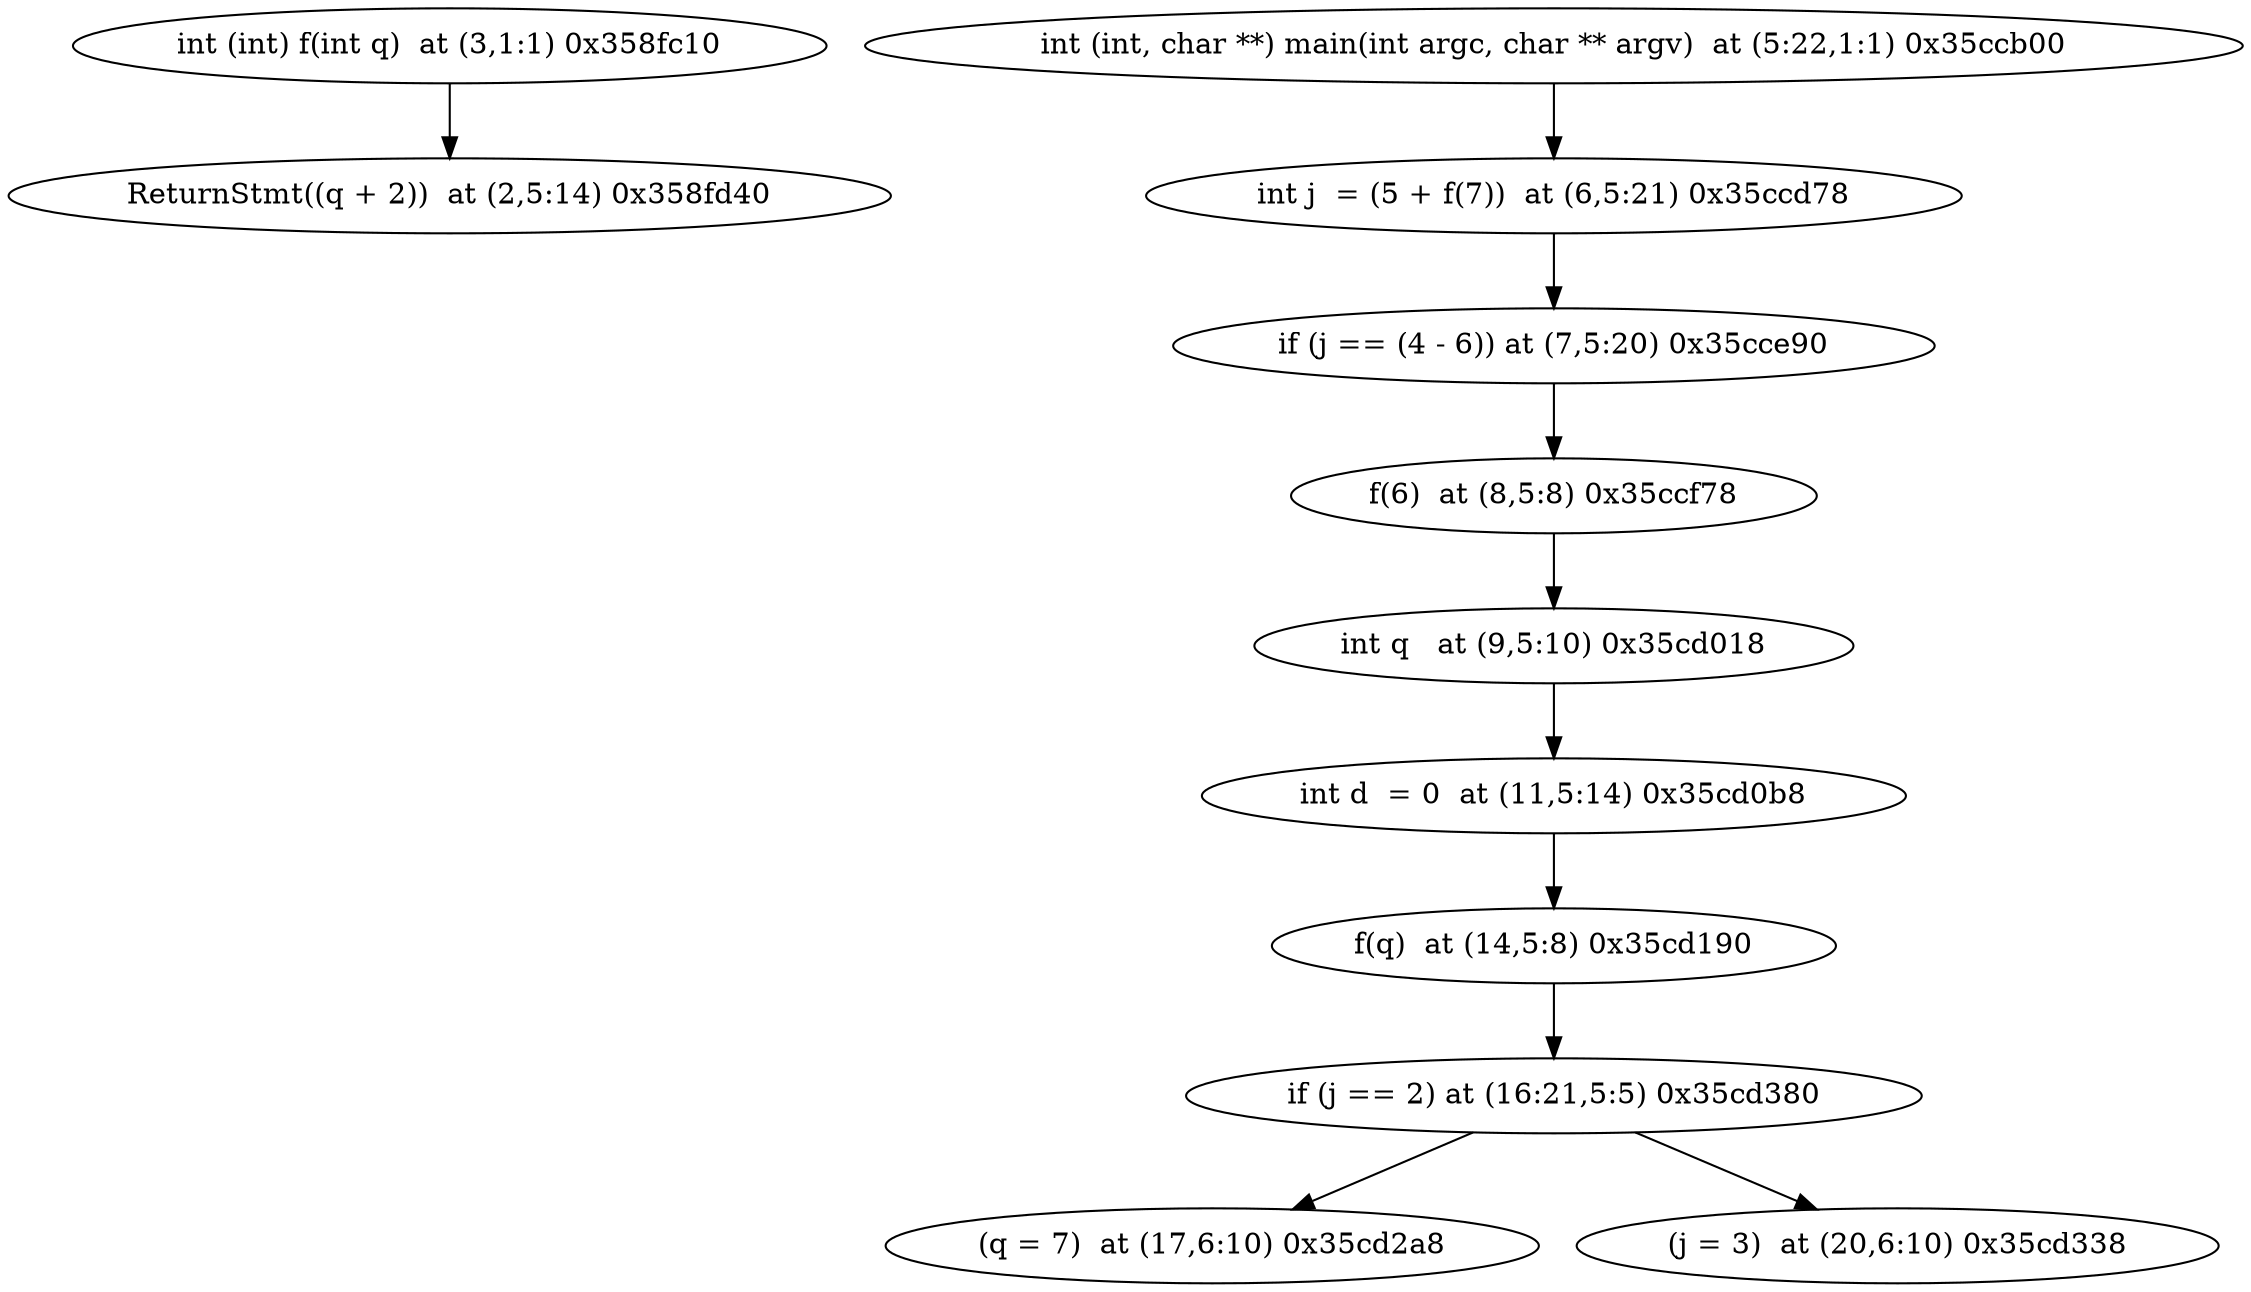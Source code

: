 digraph {
"int (int) f(int q)  at (3,1:1) 0x358fc10" -> "ReturnStmt((q + 2))  at (2,5:14) 0x358fd40"
"ReturnStmt((q + 2))  at (2,5:14) 0x358fd40"
"int (int, char **) main(int argc, char ** argv)  at (5:22,1:1) 0x35ccb00" -> "int j  = (5 + f(7))  at (6,5:21) 0x35ccd78"
"int j  = (5 + f(7))  at (6,5:21) 0x35ccd78" -> "if (j == (4 - 6)) at (7,5:20) 0x35cce90"
"if (j == (4 - 6)) at (7,5:20) 0x35cce90" -> "f(6)  at (8,5:8) 0x35ccf78"
"f(6)  at (8,5:8) 0x35ccf78" -> "int q   at (9,5:10) 0x35cd018"
"int q   at (9,5:10) 0x35cd018" -> "int d  = 0  at (11,5:14) 0x35cd0b8"
"int d  = 0  at (11,5:14) 0x35cd0b8" -> "f(q)  at (14,5:8) 0x35cd190"
"f(q)  at (14,5:8) 0x35cd190" -> "if (j == 2) at (16:21,5:5) 0x35cd380"
"if (j == 2) at (16:21,5:5) 0x35cd380" -> "(q = 7)  at (17,6:10) 0x35cd2a8"
"if (j == 2) at (16:21,5:5) 0x35cd380" -> "(j = 3)  at (20,6:10) 0x35cd338"
"(q = 7)  at (17,6:10) 0x35cd2a8"
"(j = 3)  at (20,6:10) 0x35cd338"
}